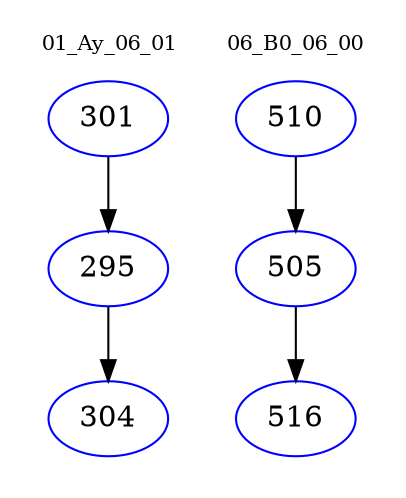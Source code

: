 digraph{
subgraph cluster_0 {
color = white
label = "01_Ay_06_01";
fontsize=10;
T0_301 [label="301", color="blue"]
T0_301 -> T0_295 [color="black"]
T0_295 [label="295", color="blue"]
T0_295 -> T0_304 [color="black"]
T0_304 [label="304", color="blue"]
}
subgraph cluster_1 {
color = white
label = "06_B0_06_00";
fontsize=10;
T1_510 [label="510", color="blue"]
T1_510 -> T1_505 [color="black"]
T1_505 [label="505", color="blue"]
T1_505 -> T1_516 [color="black"]
T1_516 [label="516", color="blue"]
}
}
